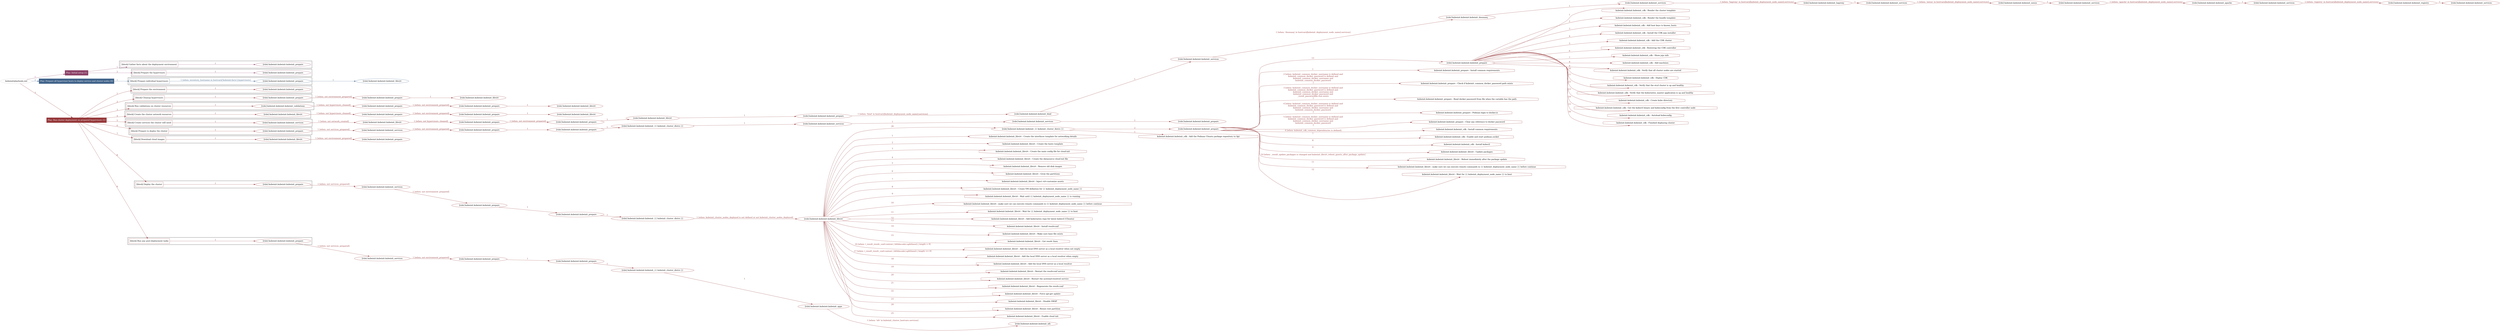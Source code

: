 digraph {
	graph [concentrate=true ordering=in rankdir=LR ratio=fill]
	edge [esep=5 sep=10]
	"kubeinit/playbook.yml" [id=root_node style=dotted]
	play_187796f2 [label="Play: Initial setup (1)" color="#8b4167" fontcolor="#ffffff" id=play_187796f2 shape=box style=filled tooltip=localhost]
	"kubeinit/playbook.yml" -> play_187796f2 [label="1 " color="#8b4167" fontcolor="#8b4167" id=edge_cd5e0fd0 labeltooltip="1 " tooltip="1 "]
	subgraph "kubeinit.kubeinit.kubeinit_prepare" {
		role_af62dbe0 [label="[role] kubeinit.kubeinit.kubeinit_prepare" color="#8b4167" id=role_af62dbe0 tooltip="kubeinit.kubeinit.kubeinit_prepare"]
	}
	subgraph "kubeinit.kubeinit.kubeinit_prepare" {
		role_d9a71881 [label="[role] kubeinit.kubeinit.kubeinit_prepare" color="#8b4167" id=role_d9a71881 tooltip="kubeinit.kubeinit.kubeinit_prepare"]
	}
	subgraph "Play: Initial setup (1)" {
		play_187796f2 -> block_f697d6fa [label=1 color="#8b4167" fontcolor="#8b4167" id=edge_e9595749 labeltooltip=1 tooltip=1]
		subgraph cluster_block_f697d6fa {
			block_f697d6fa [label="[block] Gather facts about the deployment environment" color="#8b4167" id=block_f697d6fa labeltooltip="Gather facts about the deployment environment" shape=box tooltip="Gather facts about the deployment environment"]
			block_f697d6fa -> role_af62dbe0 [label="1 " color="#8b4167" fontcolor="#8b4167" id=edge_370e762f labeltooltip="1 " tooltip="1 "]
		}
		play_187796f2 -> block_b515b893 [label=2 color="#8b4167" fontcolor="#8b4167" id=edge_6fa95a7b labeltooltip=2 tooltip=2]
		subgraph cluster_block_b515b893 {
			block_b515b893 [label="[block] Prepare the hypervisors" color="#8b4167" id=block_b515b893 labeltooltip="Prepare the hypervisors" shape=box tooltip="Prepare the hypervisors"]
			block_b515b893 -> role_d9a71881 [label="1 " color="#8b4167" fontcolor="#8b4167" id=edge_d4705e3c labeltooltip="1 " tooltip="1 "]
		}
	}
	play_d0d58101 [label="Play: Prepare all hypervisor hosts to deploy service and cluster nodes (0)" color="#41648b" fontcolor="#ffffff" id=play_d0d58101 shape=box style=filled tooltip="Play: Prepare all hypervisor hosts to deploy service and cluster nodes (0)"]
	"kubeinit/playbook.yml" -> play_d0d58101 [label="2 " color="#41648b" fontcolor="#41648b" id=edge_b6c65c9e labeltooltip="2 " tooltip="2 "]
	subgraph "kubeinit.kubeinit.kubeinit_libvirt" {
		role_1222de8a [label="[role] kubeinit.kubeinit.kubeinit_libvirt" color="#41648b" id=role_1222de8a tooltip="kubeinit.kubeinit.kubeinit_libvirt"]
	}
	subgraph "kubeinit.kubeinit.kubeinit_prepare" {
		role_30829c08 [label="[role] kubeinit.kubeinit.kubeinit_prepare" color="#41648b" id=role_30829c08 tooltip="kubeinit.kubeinit.kubeinit_prepare"]
		role_30829c08 -> role_1222de8a [label="1 " color="#41648b" fontcolor="#41648b" id=edge_9d97b8e3 labeltooltip="1 " tooltip="1 "]
	}
	subgraph "Play: Prepare all hypervisor hosts to deploy service and cluster nodes (0)" {
		play_d0d58101 -> block_11969119 [label=1 color="#41648b" fontcolor="#41648b" id=edge_d14f0fec labeltooltip=1 tooltip=1]
		subgraph cluster_block_11969119 {
			block_11969119 [label="[block] Prepare individual hypervisors" color="#41648b" id=block_11969119 labeltooltip="Prepare individual hypervisors" shape=box tooltip="Prepare individual hypervisors"]
			block_11969119 -> role_30829c08 [label="1 [when: inventory_hostname in hostvars['kubeinit-facts'].hypervisors]" color="#41648b" fontcolor="#41648b" id=edge_0b9b72af labeltooltip="1 [when: inventory_hostname in hostvars['kubeinit-facts'].hypervisors]" tooltip="1 [when: inventory_hostname in hostvars['kubeinit-facts'].hypervisors]"]
		}
	}
	play_3e343f30 [label="Play: Run cluster deployment on prepared hypervisors (1)" color="#953739" fontcolor="#ffffff" id=play_3e343f30 shape=box style=filled tooltip=localhost]
	"kubeinit/playbook.yml" -> play_3e343f30 [label="3 " color="#953739" fontcolor="#953739" id=edge_489bb929 labeltooltip="3 " tooltip="3 "]
	subgraph "kubeinit.kubeinit.kubeinit_prepare" {
		role_5fc07965 [label="[role] kubeinit.kubeinit.kubeinit_prepare" color="#953739" id=role_5fc07965 tooltip="kubeinit.kubeinit.kubeinit_prepare"]
	}
	subgraph "kubeinit.kubeinit.kubeinit_libvirt" {
		role_5ee3ef13 [label="[role] kubeinit.kubeinit.kubeinit_libvirt" color="#953739" id=role_5ee3ef13 tooltip="kubeinit.kubeinit.kubeinit_libvirt"]
	}
	subgraph "kubeinit.kubeinit.kubeinit_prepare" {
		role_76c5f6de [label="[role] kubeinit.kubeinit.kubeinit_prepare" color="#953739" id=role_76c5f6de tooltip="kubeinit.kubeinit.kubeinit_prepare"]
		role_76c5f6de -> role_5ee3ef13 [label="1 " color="#953739" fontcolor="#953739" id=edge_33a2671d labeltooltip="1 " tooltip="1 "]
	}
	subgraph "kubeinit.kubeinit.kubeinit_prepare" {
		role_6a8220ca [label="[role] kubeinit.kubeinit.kubeinit_prepare" color="#953739" id=role_6a8220ca tooltip="kubeinit.kubeinit.kubeinit_prepare"]
		role_6a8220ca -> role_76c5f6de [label="1 [when: not environment_prepared]" color="#953739" fontcolor="#953739" id=edge_9855b810 labeltooltip="1 [when: not environment_prepared]" tooltip="1 [when: not environment_prepared]"]
	}
	subgraph "kubeinit.kubeinit.kubeinit_libvirt" {
		role_59d11b42 [label="[role] kubeinit.kubeinit.kubeinit_libvirt" color="#953739" id=role_59d11b42 tooltip="kubeinit.kubeinit.kubeinit_libvirt"]
	}
	subgraph "kubeinit.kubeinit.kubeinit_prepare" {
		role_44ff7422 [label="[role] kubeinit.kubeinit.kubeinit_prepare" color="#953739" id=role_44ff7422 tooltip="kubeinit.kubeinit.kubeinit_prepare"]
		role_44ff7422 -> role_59d11b42 [label="1 " color="#953739" fontcolor="#953739" id=edge_bb9e64fd labeltooltip="1 " tooltip="1 "]
	}
	subgraph "kubeinit.kubeinit.kubeinit_prepare" {
		role_3360bc03 [label="[role] kubeinit.kubeinit.kubeinit_prepare" color="#953739" id=role_3360bc03 tooltip="kubeinit.kubeinit.kubeinit_prepare"]
		role_3360bc03 -> role_44ff7422 [label="1 [when: not environment_prepared]" color="#953739" fontcolor="#953739" id=edge_dd15f0d7 labeltooltip="1 [when: not environment_prepared]" tooltip="1 [when: not environment_prepared]"]
	}
	subgraph "kubeinit.kubeinit.kubeinit_validations" {
		role_c5e9354f [label="[role] kubeinit.kubeinit.kubeinit_validations" color="#953739" id=role_c5e9354f tooltip="kubeinit.kubeinit.kubeinit_validations"]
		role_c5e9354f -> role_3360bc03 [label="1 [when: not hypervisors_cleaned]" color="#953739" fontcolor="#953739" id=edge_e5cf106e labeltooltip="1 [when: not hypervisors_cleaned]" tooltip="1 [when: not hypervisors_cleaned]"]
	}
	subgraph "kubeinit.kubeinit.kubeinit_libvirt" {
		role_cbc9fe84 [label="[role] kubeinit.kubeinit.kubeinit_libvirt" color="#953739" id=role_cbc9fe84 tooltip="kubeinit.kubeinit.kubeinit_libvirt"]
	}
	subgraph "kubeinit.kubeinit.kubeinit_prepare" {
		role_88494bf4 [label="[role] kubeinit.kubeinit.kubeinit_prepare" color="#953739" id=role_88494bf4 tooltip="kubeinit.kubeinit.kubeinit_prepare"]
		role_88494bf4 -> role_cbc9fe84 [label="1 " color="#953739" fontcolor="#953739" id=edge_c0a35374 labeltooltip="1 " tooltip="1 "]
	}
	subgraph "kubeinit.kubeinit.kubeinit_prepare" {
		role_2cf7967f [label="[role] kubeinit.kubeinit.kubeinit_prepare" color="#953739" id=role_2cf7967f tooltip="kubeinit.kubeinit.kubeinit_prepare"]
		role_2cf7967f -> role_88494bf4 [label="1 [when: not environment_prepared]" color="#953739" fontcolor="#953739" id=edge_3deee3e5 labeltooltip="1 [when: not environment_prepared]" tooltip="1 [when: not environment_prepared]"]
	}
	subgraph "kubeinit.kubeinit.kubeinit_libvirt" {
		role_69e29f49 [label="[role] kubeinit.kubeinit.kubeinit_libvirt" color="#953739" id=role_69e29f49 tooltip="kubeinit.kubeinit.kubeinit_libvirt"]
		role_69e29f49 -> role_2cf7967f [label="1 [when: not hypervisors_cleaned]" color="#953739" fontcolor="#953739" id=edge_17b8a82b labeltooltip="1 [when: not hypervisors_cleaned]" tooltip="1 [when: not hypervisors_cleaned]"]
	}
	subgraph "kubeinit.kubeinit.kubeinit_services" {
		role_aefb88ba [label="[role] kubeinit.kubeinit.kubeinit_services" color="#953739" id=role_aefb88ba tooltip="kubeinit.kubeinit.kubeinit_services"]
	}
	subgraph "kubeinit.kubeinit.kubeinit_registry" {
		role_474fd74c [label="[role] kubeinit.kubeinit.kubeinit_registry" color="#953739" id=role_474fd74c tooltip="kubeinit.kubeinit.kubeinit_registry"]
		role_474fd74c -> role_aefb88ba [label="1 " color="#953739" fontcolor="#953739" id=edge_906a2252 labeltooltip="1 " tooltip="1 "]
	}
	subgraph "kubeinit.kubeinit.kubeinit_services" {
		role_f8ae6cc1 [label="[role] kubeinit.kubeinit.kubeinit_services" color="#953739" id=role_f8ae6cc1 tooltip="kubeinit.kubeinit.kubeinit_services"]
		role_f8ae6cc1 -> role_474fd74c [label="1 [when: 'registry' in hostvars[kubeinit_deployment_node_name].services]" color="#953739" fontcolor="#953739" id=edge_79fe9b76 labeltooltip="1 [when: 'registry' in hostvars[kubeinit_deployment_node_name].services]" tooltip="1 [when: 'registry' in hostvars[kubeinit_deployment_node_name].services]"]
	}
	subgraph "kubeinit.kubeinit.kubeinit_apache" {
		role_a25bde25 [label="[role] kubeinit.kubeinit.kubeinit_apache" color="#953739" id=role_a25bde25 tooltip="kubeinit.kubeinit.kubeinit_apache"]
		role_a25bde25 -> role_f8ae6cc1 [label="1 " color="#953739" fontcolor="#953739" id=edge_0ca39d24 labeltooltip="1 " tooltip="1 "]
	}
	subgraph "kubeinit.kubeinit.kubeinit_services" {
		role_e0a6fe46 [label="[role] kubeinit.kubeinit.kubeinit_services" color="#953739" id=role_e0a6fe46 tooltip="kubeinit.kubeinit.kubeinit_services"]
		role_e0a6fe46 -> role_a25bde25 [label="1 [when: 'apache' in hostvars[kubeinit_deployment_node_name].services]" color="#953739" fontcolor="#953739" id=edge_5e7c0ccb labeltooltip="1 [when: 'apache' in hostvars[kubeinit_deployment_node_name].services]" tooltip="1 [when: 'apache' in hostvars[kubeinit_deployment_node_name].services]"]
	}
	subgraph "kubeinit.kubeinit.kubeinit_nexus" {
		role_b56d96b4 [label="[role] kubeinit.kubeinit.kubeinit_nexus" color="#953739" id=role_b56d96b4 tooltip="kubeinit.kubeinit.kubeinit_nexus"]
		role_b56d96b4 -> role_e0a6fe46 [label="1 " color="#953739" fontcolor="#953739" id=edge_7583d1e8 labeltooltip="1 " tooltip="1 "]
	}
	subgraph "kubeinit.kubeinit.kubeinit_services" {
		role_fa9b4730 [label="[role] kubeinit.kubeinit.kubeinit_services" color="#953739" id=role_fa9b4730 tooltip="kubeinit.kubeinit.kubeinit_services"]
		role_fa9b4730 -> role_b56d96b4 [label="1 [when: 'nexus' in hostvars[kubeinit_deployment_node_name].services]" color="#953739" fontcolor="#953739" id=edge_60c9823e labeltooltip="1 [when: 'nexus' in hostvars[kubeinit_deployment_node_name].services]" tooltip="1 [when: 'nexus' in hostvars[kubeinit_deployment_node_name].services]"]
	}
	subgraph "kubeinit.kubeinit.kubeinit_haproxy" {
		role_74e30858 [label="[role] kubeinit.kubeinit.kubeinit_haproxy" color="#953739" id=role_74e30858 tooltip="kubeinit.kubeinit.kubeinit_haproxy"]
		role_74e30858 -> role_fa9b4730 [label="1 " color="#953739" fontcolor="#953739" id=edge_7b87bcfc labeltooltip="1 " tooltip="1 "]
	}
	subgraph "kubeinit.kubeinit.kubeinit_services" {
		role_25bb41f5 [label="[role] kubeinit.kubeinit.kubeinit_services" color="#953739" id=role_25bb41f5 tooltip="kubeinit.kubeinit.kubeinit_services"]
		role_25bb41f5 -> role_74e30858 [label="1 [when: 'haproxy' in hostvars[kubeinit_deployment_node_name].services]" color="#953739" fontcolor="#953739" id=edge_3d31c11d labeltooltip="1 [when: 'haproxy' in hostvars[kubeinit_deployment_node_name].services]" tooltip="1 [when: 'haproxy' in hostvars[kubeinit_deployment_node_name].services]"]
	}
	subgraph "kubeinit.kubeinit.kubeinit_dnsmasq" {
		role_4b6bcb8f [label="[role] kubeinit.kubeinit.kubeinit_dnsmasq" color="#953739" id=role_4b6bcb8f tooltip="kubeinit.kubeinit.kubeinit_dnsmasq"]
		role_4b6bcb8f -> role_25bb41f5 [label="1 " color="#953739" fontcolor="#953739" id=edge_bb8695af labeltooltip="1 " tooltip="1 "]
	}
	subgraph "kubeinit.kubeinit.kubeinit_services" {
		role_77b9f4c3 [label="[role] kubeinit.kubeinit.kubeinit_services" color="#953739" id=role_77b9f4c3 tooltip="kubeinit.kubeinit.kubeinit_services"]
		role_77b9f4c3 -> role_4b6bcb8f [label="1 [when: 'dnsmasq' in hostvars[kubeinit_deployment_node_name].services]" color="#953739" fontcolor="#953739" id=edge_e04868fa labeltooltip="1 [when: 'dnsmasq' in hostvars[kubeinit_deployment_node_name].services]" tooltip="1 [when: 'dnsmasq' in hostvars[kubeinit_deployment_node_name].services]"]
	}
	subgraph "kubeinit.kubeinit.kubeinit_bind" {
		role_25d8e320 [label="[role] kubeinit.kubeinit.kubeinit_bind" color="#953739" id=role_25d8e320 tooltip="kubeinit.kubeinit.kubeinit_bind"]
		role_25d8e320 -> role_77b9f4c3 [label="1 " color="#953739" fontcolor="#953739" id=edge_c19ecb0d labeltooltip="1 " tooltip="1 "]
	}
	subgraph "kubeinit.kubeinit.kubeinit_prepare" {
		role_ec5bb859 [label="[role] kubeinit.kubeinit.kubeinit_prepare" color="#953739" id=role_ec5bb859 tooltip="kubeinit.kubeinit.kubeinit_prepare"]
		role_ec5bb859 -> role_25d8e320 [label="1 [when: 'bind' in hostvars[kubeinit_deployment_node_name].services]" color="#953739" fontcolor="#953739" id=edge_902be289 labeltooltip="1 [when: 'bind' in hostvars[kubeinit_deployment_node_name].services]" tooltip="1 [when: 'bind' in hostvars[kubeinit_deployment_node_name].services]"]
	}
	subgraph "kubeinit.kubeinit.kubeinit_libvirt" {
		role_d21896ce [label="[role] kubeinit.kubeinit.kubeinit_libvirt" color="#953739" id=role_d21896ce tooltip="kubeinit.kubeinit.kubeinit_libvirt"]
		role_d21896ce -> role_ec5bb859 [label="1 " color="#953739" fontcolor="#953739" id=edge_d99d723f labeltooltip="1 " tooltip="1 "]
	}
	subgraph "kubeinit.kubeinit.kubeinit_prepare" {
		role_db19bbaf [label="[role] kubeinit.kubeinit.kubeinit_prepare" color="#953739" id=role_db19bbaf tooltip="kubeinit.kubeinit.kubeinit_prepare"]
		role_db19bbaf -> role_d21896ce [label="1 " color="#953739" fontcolor="#953739" id=edge_92247d5f labeltooltip="1 " tooltip="1 "]
	}
	subgraph "kubeinit.kubeinit.kubeinit_prepare" {
		role_7b144d87 [label="[role] kubeinit.kubeinit.kubeinit_prepare" color="#953739" id=role_7b144d87 tooltip="kubeinit.kubeinit.kubeinit_prepare"]
		role_7b144d87 -> role_db19bbaf [label="1 [when: not environment_prepared]" color="#953739" fontcolor="#953739" id=edge_86f3c019 labeltooltip="1 [when: not environment_prepared]" tooltip="1 [when: not environment_prepared]"]
	}
	subgraph "kubeinit.kubeinit.kubeinit_libvirt" {
		role_ead6b424 [label="[role] kubeinit.kubeinit.kubeinit_libvirt" color="#953739" id=role_ead6b424 tooltip="kubeinit.kubeinit.kubeinit_libvirt"]
		role_ead6b424 -> role_7b144d87 [label="1 [when: not hypervisors_cleaned]" color="#953739" fontcolor="#953739" id=edge_4b9ffaad labeltooltip="1 [when: not hypervisors_cleaned]" tooltip="1 [when: not hypervisors_cleaned]"]
	}
	subgraph "kubeinit.kubeinit.kubeinit_services" {
		role_53bb8aa4 [label="[role] kubeinit.kubeinit.kubeinit_services" color="#953739" id=role_53bb8aa4 tooltip="kubeinit.kubeinit.kubeinit_services"]
		role_53bb8aa4 -> role_ead6b424 [label="1 [when: not network_created]" color="#953739" fontcolor="#953739" id=edge_03f31dce labeltooltip="1 [when: not network_created]" tooltip="1 [when: not network_created]"]
	}
	subgraph "kubeinit.kubeinit.kubeinit_prepare" {
		role_b9b3a679 [label="[role] kubeinit.kubeinit.kubeinit_prepare" color="#953739" id=role_b9b3a679 tooltip="kubeinit.kubeinit.kubeinit_prepare"]
	}
	subgraph "kubeinit.kubeinit.kubeinit_services" {
		role_c1fa65ea [label="[role] kubeinit.kubeinit.kubeinit_services" color="#953739" id=role_c1fa65ea tooltip="kubeinit.kubeinit.kubeinit_services"]
		role_c1fa65ea -> role_b9b3a679 [label="1 " color="#953739" fontcolor="#953739" id=edge_0977500d labeltooltip="1 " tooltip="1 "]
	}
	subgraph "kubeinit.kubeinit.kubeinit_services" {
		role_0a693495 [label="[role] kubeinit.kubeinit.kubeinit_services" color="#953739" id=role_0a693495 tooltip="kubeinit.kubeinit.kubeinit_services"]
		role_0a693495 -> role_c1fa65ea [label="1 " color="#953739" fontcolor="#953739" id=edge_b19c2548 labeltooltip="1 " tooltip="1 "]
	}
	subgraph "kubeinit.kubeinit.kubeinit_{{ kubeinit_cluster_distro }}" {
		role_4baeae34 [label="[role] kubeinit.kubeinit.kubeinit_{{ kubeinit_cluster_distro }}" color="#953739" id=role_4baeae34 tooltip="kubeinit.kubeinit.kubeinit_{{ kubeinit_cluster_distro }}"]
		role_4baeae34 -> role_0a693495 [label="1 " color="#953739" fontcolor="#953739" id=edge_ea66ea1a labeltooltip="1 " tooltip="1 "]
	}
	subgraph "kubeinit.kubeinit.kubeinit_prepare" {
		role_a60f20c9 [label="[role] kubeinit.kubeinit.kubeinit_prepare" color="#953739" id=role_a60f20c9 tooltip="kubeinit.kubeinit.kubeinit_prepare"]
		role_a60f20c9 -> role_4baeae34 [label="1 " color="#953739" fontcolor="#953739" id=edge_1fb9c912 labeltooltip="1 " tooltip="1 "]
	}
	subgraph "kubeinit.kubeinit.kubeinit_prepare" {
		role_c90653e4 [label="[role] kubeinit.kubeinit.kubeinit_prepare" color="#953739" id=role_c90653e4 tooltip="kubeinit.kubeinit.kubeinit_prepare"]
		role_c90653e4 -> role_a60f20c9 [label="1 " color="#953739" fontcolor="#953739" id=edge_5a6a4631 labeltooltip="1 " tooltip="1 "]
	}
	subgraph "kubeinit.kubeinit.kubeinit_services" {
		role_e28b03d2 [label="[role] kubeinit.kubeinit.kubeinit_services" color="#953739" id=role_e28b03d2 tooltip="kubeinit.kubeinit.kubeinit_services"]
		role_e28b03d2 -> role_c90653e4 [label="1 [when: not environment_prepared]" color="#953739" fontcolor="#953739" id=edge_cbb2ec1f labeltooltip="1 [when: not environment_prepared]" tooltip="1 [when: not environment_prepared]"]
	}
	subgraph "kubeinit.kubeinit.kubeinit_prepare" {
		role_7020c9d6 [label="[role] kubeinit.kubeinit.kubeinit_prepare" color="#953739" id=role_7020c9d6 tooltip="kubeinit.kubeinit.kubeinit_prepare"]
		role_7020c9d6 -> role_e28b03d2 [label="1 [when: not services_prepared]" color="#953739" fontcolor="#953739" id=edge_17789d87 labeltooltip="1 [when: not services_prepared]" tooltip="1 [when: not services_prepared]"]
	}
	subgraph "kubeinit.kubeinit.kubeinit_prepare" {
		role_a4a42c99 [label="[role] kubeinit.kubeinit.kubeinit_prepare" color="#953739" id=role_a4a42c99 tooltip="kubeinit.kubeinit.kubeinit_prepare"]
	}
	subgraph "kubeinit.kubeinit.kubeinit_libvirt" {
		role_3b7f362f [label="[role] kubeinit.kubeinit.kubeinit_libvirt" color="#953739" id=role_3b7f362f tooltip="kubeinit.kubeinit.kubeinit_libvirt"]
		role_3b7f362f -> role_a4a42c99 [label="1 [when: not environment_prepared]" color="#953739" fontcolor="#953739" id=edge_b6df541c labeltooltip="1 [when: not environment_prepared]" tooltip="1 [when: not environment_prepared]"]
	}
	subgraph "kubeinit.kubeinit.kubeinit_prepare" {
		role_3e657c9b [label="[role] kubeinit.kubeinit.kubeinit_prepare" color="#953739" id=role_3e657c9b tooltip="kubeinit.kubeinit.kubeinit_prepare"]
		task_aaf6b15e [label="kubeinit.kubeinit.kubeinit_cdk : Render the cluster template" color="#953739" id=task_aaf6b15e shape=octagon tooltip="kubeinit.kubeinit.kubeinit_cdk : Render the cluster template"]
		role_3e657c9b -> task_aaf6b15e [label="1 " color="#953739" fontcolor="#953739" id=edge_0978c777 labeltooltip="1 " tooltip="1 "]
		task_7b0be2ab [label="kubeinit.kubeinit.kubeinit_cdk : Render the bundle template" color="#953739" id=task_7b0be2ab shape=octagon tooltip="kubeinit.kubeinit.kubeinit_cdk : Render the bundle template"]
		role_3e657c9b -> task_7b0be2ab [label="2 " color="#953739" fontcolor="#953739" id=edge_e409a342 labeltooltip="2 " tooltip="2 "]
		task_cfa69609 [label="kubeinit.kubeinit.kubeinit_cdk : Add host keys to known_hosts" color="#953739" id=task_cfa69609 shape=octagon tooltip="kubeinit.kubeinit.kubeinit_cdk : Add host keys to known_hosts"]
		role_3e657c9b -> task_cfa69609 [label="3 " color="#953739" fontcolor="#953739" id=edge_4ee81750 labeltooltip="3 " tooltip="3 "]
		task_b8c7e3d4 [label="kubeinit.kubeinit.kubeinit_cdk : Install the CDK juju installer" color="#953739" id=task_b8c7e3d4 shape=octagon tooltip="kubeinit.kubeinit.kubeinit_cdk : Install the CDK juju installer"]
		role_3e657c9b -> task_b8c7e3d4 [label="4 " color="#953739" fontcolor="#953739" id=edge_ff3004f7 labeltooltip="4 " tooltip="4 "]
		task_2e74439d [label="kubeinit.kubeinit.kubeinit_cdk : Add the CDK cluster" color="#953739" id=task_2e74439d shape=octagon tooltip="kubeinit.kubeinit.kubeinit_cdk : Add the CDK cluster"]
		role_3e657c9b -> task_2e74439d [label="5 " color="#953739" fontcolor="#953739" id=edge_aa36d475 labeltooltip="5 " tooltip="5 "]
		task_e7cd60ca [label="kubeinit.kubeinit.kubeinit_cdk : Bootstrap the CDK controller" color="#953739" id=task_e7cd60ca shape=octagon tooltip="kubeinit.kubeinit.kubeinit_cdk : Bootstrap the CDK controller"]
		role_3e657c9b -> task_e7cd60ca [label="6 " color="#953739" fontcolor="#953739" id=edge_43d49832 labeltooltip="6 " tooltip="6 "]
		task_fa13b9ae [label="kubeinit.kubeinit.kubeinit_cdk : Show juju info" color="#953739" id=task_fa13b9ae shape=octagon tooltip="kubeinit.kubeinit.kubeinit_cdk : Show juju info"]
		role_3e657c9b -> task_fa13b9ae [label="7 " color="#953739" fontcolor="#953739" id=edge_bb0efa79 labeltooltip="7 " tooltip="7 "]
		task_8861fec8 [label="kubeinit.kubeinit.kubeinit_cdk : Add machines" color="#953739" id=task_8861fec8 shape=octagon tooltip="kubeinit.kubeinit.kubeinit_cdk : Add machines"]
		role_3e657c9b -> task_8861fec8 [label="8 " color="#953739" fontcolor="#953739" id=edge_04bd656d labeltooltip="8 " tooltip="8 "]
		task_16adccf6 [label="kubeinit.kubeinit.kubeinit_cdk : Verify that all cluster nodes are started" color="#953739" id=task_16adccf6 shape=octagon tooltip="kubeinit.kubeinit.kubeinit_cdk : Verify that all cluster nodes are started"]
		role_3e657c9b -> task_16adccf6 [label="9 " color="#953739" fontcolor="#953739" id=edge_c5baac18 labeltooltip="9 " tooltip="9 "]
		task_75a88598 [label="kubeinit.kubeinit.kubeinit_cdk : Deploy CDK" color="#953739" id=task_75a88598 shape=octagon tooltip="kubeinit.kubeinit.kubeinit_cdk : Deploy CDK"]
		role_3e657c9b -> task_75a88598 [label="10 " color="#953739" fontcolor="#953739" id=edge_16c88ab9 labeltooltip="10 " tooltip="10 "]
		task_d1d69576 [label="kubeinit.kubeinit.kubeinit_cdk : Verify that the etcd cluster is up and healthy" color="#953739" id=task_d1d69576 shape=octagon tooltip="kubeinit.kubeinit.kubeinit_cdk : Verify that the etcd cluster is up and healthy"]
		role_3e657c9b -> task_d1d69576 [label="11 " color="#953739" fontcolor="#953739" id=edge_20840e7d labeltooltip="11 " tooltip="11 "]
		task_fbea1af6 [label="kubeinit.kubeinit.kubeinit_cdk : Verify that the kubernetes_master application is up and healthy" color="#953739" id=task_fbea1af6 shape=octagon tooltip="kubeinit.kubeinit.kubeinit_cdk : Verify that the kubernetes_master application is up and healthy"]
		role_3e657c9b -> task_fbea1af6 [label="12 " color="#953739" fontcolor="#953739" id=edge_3ef88558 labeltooltip="12 " tooltip="12 "]
		task_05f16d57 [label="kubeinit.kubeinit.kubeinit_cdk : Create kube directory" color="#953739" id=task_05f16d57 shape=octagon tooltip="kubeinit.kubeinit.kubeinit_cdk : Create kube directory"]
		role_3e657c9b -> task_05f16d57 [label="13 " color="#953739" fontcolor="#953739" id=edge_8d60059a labeltooltip="13 " tooltip="13 "]
		task_2b081d40 [label="kubeinit.kubeinit.kubeinit_cdk : Get the kubectl binary and kubeconfig from the first controller node" color="#953739" id=task_2b081d40 shape=octagon tooltip="kubeinit.kubeinit.kubeinit_cdk : Get the kubectl binary and kubeconfig from the first controller node"]
		role_3e657c9b -> task_2b081d40 [label="14 " color="#953739" fontcolor="#953739" id=edge_f4d489ee labeltooltip="14 " tooltip="14 "]
		task_ef0289fc [label="kubeinit.kubeinit.kubeinit_cdk : Autoload kubeconfig" color="#953739" id=task_ef0289fc shape=octagon tooltip="kubeinit.kubeinit.kubeinit_cdk : Autoload kubeconfig"]
		role_3e657c9b -> task_ef0289fc [label="15 " color="#953739" fontcolor="#953739" id=edge_493dfc7c labeltooltip="15 " tooltip="15 "]
		task_d6399539 [label="kubeinit.kubeinit.kubeinit_cdk : Finished deploying cluster" color="#953739" id=task_d6399539 shape=octagon tooltip="kubeinit.kubeinit.kubeinit_cdk : Finished deploying cluster"]
		role_3e657c9b -> task_d6399539 [label="16 " color="#953739" fontcolor="#953739" id=edge_49c1e59c labeltooltip="16 " tooltip="16 "]
	}
	subgraph "kubeinit.kubeinit.kubeinit_prepare" {
		role_c9ef97a1 [label="[role] kubeinit.kubeinit.kubeinit_prepare" color="#953739" id=role_c9ef97a1 tooltip="kubeinit.kubeinit.kubeinit_prepare"]
		task_0d50843d [label="kubeinit.kubeinit.kubeinit_prepare : Install common requirements" color="#953739" id=task_0d50843d shape=octagon tooltip="kubeinit.kubeinit.kubeinit_prepare : Install common requirements"]
		role_c9ef97a1 -> task_0d50843d [label="1 " color="#953739" fontcolor="#953739" id=edge_52db15be labeltooltip="1 " tooltip="1 "]
		task_53a393fd [label="kubeinit.kubeinit.kubeinit_prepare : Check if kubeinit_common_docker_password path exists" color="#953739" id=task_53a393fd shape=octagon tooltip="kubeinit.kubeinit.kubeinit_prepare : Check if kubeinit_common_docker_password path exists"]
		role_c9ef97a1 -> task_53a393fd [label="2 [when: kubeinit_common_docker_username is defined and
kubeinit_common_docker_password is defined and
kubeinit_common_docker_username and
kubeinit_common_docker_password
]" color="#953739" fontcolor="#953739" id=edge_9e660b6f labeltooltip="2 [when: kubeinit_common_docker_username is defined and
kubeinit_common_docker_password is defined and
kubeinit_common_docker_username and
kubeinit_common_docker_password
]" tooltip="2 [when: kubeinit_common_docker_username is defined and
kubeinit_common_docker_password is defined and
kubeinit_common_docker_username and
kubeinit_common_docker_password
]"]
		task_9d6dfc89 [label="kubeinit.kubeinit.kubeinit_prepare : Read docker password from file when the variable has the path" color="#953739" id=task_9d6dfc89 shape=octagon tooltip="kubeinit.kubeinit.kubeinit_prepare : Read docker password from file when the variable has the path"]
		role_c9ef97a1 -> task_9d6dfc89 [label="3 [when: kubeinit_common_docker_username is defined and
kubeinit_common_docker_password is defined and
kubeinit_common_docker_username and
kubeinit_common_docker_password and
_result_passwordfile.stat.exists
]" color="#953739" fontcolor="#953739" id=edge_e1f3c846 labeltooltip="3 [when: kubeinit_common_docker_username is defined and
kubeinit_common_docker_password is defined and
kubeinit_common_docker_username and
kubeinit_common_docker_password and
_result_passwordfile.stat.exists
]" tooltip="3 [when: kubeinit_common_docker_username is defined and
kubeinit_common_docker_password is defined and
kubeinit_common_docker_username and
kubeinit_common_docker_password and
_result_passwordfile.stat.exists
]"]
		task_87e45359 [label="kubeinit.kubeinit.kubeinit_prepare : Podman login to docker.io" color="#953739" id=task_87e45359 shape=octagon tooltip="kubeinit.kubeinit.kubeinit_prepare : Podman login to docker.io"]
		role_c9ef97a1 -> task_87e45359 [label="4 [when: kubeinit_common_docker_username is defined and
kubeinit_common_docker_password is defined and
kubeinit_common_docker_username and
kubeinit_common_docker_password
]" color="#953739" fontcolor="#953739" id=edge_119d798b labeltooltip="4 [when: kubeinit_common_docker_username is defined and
kubeinit_common_docker_password is defined and
kubeinit_common_docker_username and
kubeinit_common_docker_password
]" tooltip="4 [when: kubeinit_common_docker_username is defined and
kubeinit_common_docker_password is defined and
kubeinit_common_docker_username and
kubeinit_common_docker_password
]"]
		task_0222774d [label="kubeinit.kubeinit.kubeinit_prepare : Clear any reference to docker password" color="#953739" id=task_0222774d shape=octagon tooltip="kubeinit.kubeinit.kubeinit_prepare : Clear any reference to docker password"]
		role_c9ef97a1 -> task_0222774d [label="5 [when: kubeinit_common_docker_username is defined and
kubeinit_common_docker_password is defined and
kubeinit_common_docker_username and
kubeinit_common_docker_password
]" color="#953739" fontcolor="#953739" id=edge_50c4377e labeltooltip="5 [when: kubeinit_common_docker_username is defined and
kubeinit_common_docker_password is defined and
kubeinit_common_docker_username and
kubeinit_common_docker_password
]" tooltip="5 [when: kubeinit_common_docker_username is defined and
kubeinit_common_docker_password is defined and
kubeinit_common_docker_username and
kubeinit_common_docker_password
]"]
		task_772003d9 [label="kubeinit.kubeinit.kubeinit_cdk : Install common requirements" color="#953739" id=task_772003d9 shape=octagon tooltip="kubeinit.kubeinit.kubeinit_cdk : Install common requirements"]
		role_c9ef97a1 -> task_772003d9 [label="6 [when: kubeinit_cdk_common_dependencies is defined]" color="#953739" fontcolor="#953739" id=edge_a60c236b labeltooltip="6 [when: kubeinit_cdk_common_dependencies is defined]" tooltip="6 [when: kubeinit_cdk_common_dependencies is defined]"]
		task_5925735b [label="kubeinit.kubeinit.kubeinit_cdk : Enable and start podman.socket" color="#953739" id=task_5925735b shape=octagon tooltip="kubeinit.kubeinit.kubeinit_cdk : Enable and start podman.socket"]
		role_c9ef97a1 -> task_5925735b [label="7 " color="#953739" fontcolor="#953739" id=edge_af40c68f labeltooltip="7 " tooltip="7 "]
		task_00887291 [label="kubeinit.kubeinit.kubeinit_cdk : Install kubectl" color="#953739" id=task_00887291 shape=octagon tooltip="kubeinit.kubeinit.kubeinit_cdk : Install kubectl"]
		role_c9ef97a1 -> task_00887291 [label="8 " color="#953739" fontcolor="#953739" id=edge_a19586d1 labeltooltip="8 " tooltip="8 "]
		task_8e08c15a [label="kubeinit.kubeinit.kubeinit_libvirt : Update packages" color="#953739" id=task_8e08c15a shape=octagon tooltip="kubeinit.kubeinit.kubeinit_libvirt : Update packages"]
		role_c9ef97a1 -> task_8e08c15a [label="9 " color="#953739" fontcolor="#953739" id=edge_6f97506c labeltooltip="9 " tooltip="9 "]
		task_d0fb66b2 [label="kubeinit.kubeinit.kubeinit_libvirt : Reboot immediately after the package update" color="#953739" id=task_d0fb66b2 shape=octagon tooltip="kubeinit.kubeinit.kubeinit_libvirt : Reboot immediately after the package update"]
		role_c9ef97a1 -> task_d0fb66b2 [label="10 [when: _result_update_packages is changed and kubeinit_libvirt_reboot_guests_after_package_update]" color="#953739" fontcolor="#953739" id=edge_47832e10 labeltooltip="10 [when: _result_update_packages is changed and kubeinit_libvirt_reboot_guests_after_package_update]" tooltip="10 [when: _result_update_packages is changed and kubeinit_libvirt_reboot_guests_after_package_update]"]
		task_c9925380 [label="kubeinit.kubeinit.kubeinit_libvirt : make sure we can execute remote commands in {{ kubeinit_deployment_node_name }} before continue" color="#953739" id=task_c9925380 shape=octagon tooltip="kubeinit.kubeinit.kubeinit_libvirt : make sure we can execute remote commands in {{ kubeinit_deployment_node_name }} before continue"]
		role_c9ef97a1 -> task_c9925380 [label="11 " color="#953739" fontcolor="#953739" id=edge_8dbd16d4 labeltooltip="11 " tooltip="11 "]
		task_e9a0d79c [label="kubeinit.kubeinit.kubeinit_libvirt : Wait for {{ kubeinit_deployment_node_name }} to boot" color="#953739" id=task_e9a0d79c shape=octagon tooltip="kubeinit.kubeinit.kubeinit_libvirt : Wait for {{ kubeinit_deployment_node_name }} to boot"]
		role_c9ef97a1 -> task_e9a0d79c [label="12 " color="#953739" fontcolor="#953739" id=edge_e97e3b4f labeltooltip="12 " tooltip="12 "]
		role_c9ef97a1 -> role_3e657c9b [label="13 " color="#953739" fontcolor="#953739" id=edge_f9d2bba7 labeltooltip="13 " tooltip="13 "]
	}
	subgraph "kubeinit.kubeinit.kubeinit_{{ kubeinit_cluster_distro }}" {
		role_652c42a7 [label="[role] kubeinit.kubeinit.kubeinit_{{ kubeinit_cluster_distro }}" color="#953739" id=role_652c42a7 tooltip="kubeinit.kubeinit.kubeinit_{{ kubeinit_cluster_distro }}"]
		task_814eeb70 [label="kubeinit.kubeinit.kubeinit_cdk : Add the Podman Ubuntu package repository to Apt" color="#953739" id=task_814eeb70 shape=octagon tooltip="kubeinit.kubeinit.kubeinit_cdk : Add the Podman Ubuntu package repository to Apt"]
		role_652c42a7 -> task_814eeb70 [label="1 " color="#953739" fontcolor="#953739" id=edge_a0509626 labeltooltip="1 " tooltip="1 "]
		role_652c42a7 -> role_c9ef97a1 [label="2 " color="#953739" fontcolor="#953739" id=edge_a0c93288 labeltooltip="2 " tooltip="2 "]
	}
	subgraph "kubeinit.kubeinit.kubeinit_libvirt" {
		role_8503d0b0 [label="[role] kubeinit.kubeinit.kubeinit_libvirt" color="#953739" id=role_8503d0b0 tooltip="kubeinit.kubeinit.kubeinit_libvirt"]
		task_82115ffc [label="kubeinit.kubeinit.kubeinit_libvirt : Create the interfaces template for networking details" color="#953739" id=task_82115ffc shape=octagon tooltip="kubeinit.kubeinit.kubeinit_libvirt : Create the interfaces template for networking details"]
		role_8503d0b0 -> task_82115ffc [label="1 " color="#953739" fontcolor="#953739" id=edge_7647bd85 labeltooltip="1 " tooltip="1 "]
		task_e4ea0a05 [label="kubeinit.kubeinit.kubeinit_libvirt : Create the hosts template" color="#953739" id=task_e4ea0a05 shape=octagon tooltip="kubeinit.kubeinit.kubeinit_libvirt : Create the hosts template"]
		role_8503d0b0 -> task_e4ea0a05 [label="2 " color="#953739" fontcolor="#953739" id=edge_ab27e0b4 labeltooltip="2 " tooltip="2 "]
		task_006ddc13 [label="kubeinit.kubeinit.kubeinit_libvirt : Create the main config file for cloud-init" color="#953739" id=task_006ddc13 shape=octagon tooltip="kubeinit.kubeinit.kubeinit_libvirt : Create the main config file for cloud-init"]
		role_8503d0b0 -> task_006ddc13 [label="3 " color="#953739" fontcolor="#953739" id=edge_0eff941f labeltooltip="3 " tooltip="3 "]
		task_453c79fc [label="kubeinit.kubeinit.kubeinit_libvirt : Create the datasource cloud-init file" color="#953739" id=task_453c79fc shape=octagon tooltip="kubeinit.kubeinit.kubeinit_libvirt : Create the datasource cloud-init file"]
		role_8503d0b0 -> task_453c79fc [label="4 " color="#953739" fontcolor="#953739" id=edge_bd1e5e45 labeltooltip="4 " tooltip="4 "]
		task_2d39c2d5 [label="kubeinit.kubeinit.kubeinit_libvirt : Remove old disk images" color="#953739" id=task_2d39c2d5 shape=octagon tooltip="kubeinit.kubeinit.kubeinit_libvirt : Remove old disk images"]
		role_8503d0b0 -> task_2d39c2d5 [label="5 " color="#953739" fontcolor="#953739" id=edge_85df1787 labeltooltip="5 " tooltip="5 "]
		task_ccc9c70a [label="kubeinit.kubeinit.kubeinit_libvirt : Grow the partitions" color="#953739" id=task_ccc9c70a shape=octagon tooltip="kubeinit.kubeinit.kubeinit_libvirt : Grow the partitions"]
		role_8503d0b0 -> task_ccc9c70a [label="6 " color="#953739" fontcolor="#953739" id=edge_ce2befa6 labeltooltip="6 " tooltip="6 "]
		task_4debf8fa [label="kubeinit.kubeinit.kubeinit_libvirt : Inject virt-customize assets" color="#953739" id=task_4debf8fa shape=octagon tooltip="kubeinit.kubeinit.kubeinit_libvirt : Inject virt-customize assets"]
		role_8503d0b0 -> task_4debf8fa [label="7 " color="#953739" fontcolor="#953739" id=edge_652f7f18 labeltooltip="7 " tooltip="7 "]
		task_737f256a [label="kubeinit.kubeinit.kubeinit_libvirt : Create VM definition for {{ kubeinit_deployment_node_name }}" color="#953739" id=task_737f256a shape=octagon tooltip="kubeinit.kubeinit.kubeinit_libvirt : Create VM definition for {{ kubeinit_deployment_node_name }}"]
		role_8503d0b0 -> task_737f256a [label="8 " color="#953739" fontcolor="#953739" id=edge_95a71afd labeltooltip="8 " tooltip="8 "]
		task_ab0acdfe [label="kubeinit.kubeinit.kubeinit_libvirt : Wait until {{ kubeinit_deployment_node_name }} is running" color="#953739" id=task_ab0acdfe shape=octagon tooltip="kubeinit.kubeinit.kubeinit_libvirt : Wait until {{ kubeinit_deployment_node_name }} is running"]
		role_8503d0b0 -> task_ab0acdfe [label="9 " color="#953739" fontcolor="#953739" id=edge_eb1919c6 labeltooltip="9 " tooltip="9 "]
		task_9979c0d2 [label="kubeinit.kubeinit.kubeinit_libvirt : make sure we can execute remote commands in {{ kubeinit_deployment_node_name }} before continue" color="#953739" id=task_9979c0d2 shape=octagon tooltip="kubeinit.kubeinit.kubeinit_libvirt : make sure we can execute remote commands in {{ kubeinit_deployment_node_name }} before continue"]
		role_8503d0b0 -> task_9979c0d2 [label="10 " color="#953739" fontcolor="#953739" id=edge_10d500d5 labeltooltip="10 " tooltip="10 "]
		task_2f2e8ad2 [label="kubeinit.kubeinit.kubeinit_libvirt : Wait for {{ kubeinit_deployment_node_name }} to boot" color="#953739" id=task_2f2e8ad2 shape=octagon tooltip="kubeinit.kubeinit.kubeinit_libvirt : Wait for {{ kubeinit_deployment_node_name }} to boot"]
		role_8503d0b0 -> task_2f2e8ad2 [label="11 " color="#953739" fontcolor="#953739" id=edge_6bf8d9e8 labeltooltip="11 " tooltip="11 "]
		task_0d9debee [label="kubeinit.kubeinit.kubeinit_libvirt : Add kubernetes repo for latest kubectl (Ubuntu)" color="#953739" id=task_0d9debee shape=octagon tooltip="kubeinit.kubeinit.kubeinit_libvirt : Add kubernetes repo for latest kubectl (Ubuntu)"]
		role_8503d0b0 -> task_0d9debee [label="12 " color="#953739" fontcolor="#953739" id=edge_d9599d48 labeltooltip="12 " tooltip="12 "]
		task_9f1688ea [label="kubeinit.kubeinit.kubeinit_libvirt : Install resolvconf" color="#953739" id=task_9f1688ea shape=octagon tooltip="kubeinit.kubeinit.kubeinit_libvirt : Install resolvconf"]
		role_8503d0b0 -> task_9f1688ea [label="13 " color="#953739" fontcolor="#953739" id=edge_7c4dcdcb labeltooltip="13 " tooltip="13 "]
		task_2cea6c67 [label="kubeinit.kubeinit.kubeinit_libvirt : Make sure base file exists" color="#953739" id=task_2cea6c67 shape=octagon tooltip="kubeinit.kubeinit.kubeinit_libvirt : Make sure base file exists"]
		role_8503d0b0 -> task_2cea6c67 [label="14 " color="#953739" fontcolor="#953739" id=edge_9ffb6ec6 labeltooltip="14 " tooltip="14 "]
		task_0973909b [label="kubeinit.kubeinit.kubeinit_libvirt : Get resolv lines" color="#953739" id=task_0973909b shape=octagon tooltip="kubeinit.kubeinit.kubeinit_libvirt : Get resolv lines"]
		role_8503d0b0 -> task_0973909b [label="15 " color="#953739" fontcolor="#953739" id=edge_75dc09a5 labeltooltip="15 " tooltip="15 "]
		task_0ec88ed1 [label="kubeinit.kubeinit.kubeinit_libvirt : Add the local DNS server as a local resolver when not empty" color="#953739" id=task_0ec88ed1 shape=octagon tooltip="kubeinit.kubeinit.kubeinit_libvirt : Add the local DNS server as a local resolver when not empty"]
		role_8503d0b0 -> task_0ec88ed1 [label="16 [when: (_result_resolv_conf.content | b64decode).splitlines() | length > 0]" color="#953739" fontcolor="#953739" id=edge_a39c6e68 labeltooltip="16 [when: (_result_resolv_conf.content | b64decode).splitlines() | length > 0]" tooltip="16 [when: (_result_resolv_conf.content | b64decode).splitlines() | length > 0]"]
		task_10a8cd66 [label="kubeinit.kubeinit.kubeinit_libvirt : Add the local DNS server as a local resolver when empty" color="#953739" id=task_10a8cd66 shape=octagon tooltip="kubeinit.kubeinit.kubeinit_libvirt : Add the local DNS server as a local resolver when empty"]
		role_8503d0b0 -> task_10a8cd66 [label="17 [when: (_result_resolv_conf.content | b64decode).splitlines() | length == 0]" color="#953739" fontcolor="#953739" id=edge_1e21065a labeltooltip="17 [when: (_result_resolv_conf.content | b64decode).splitlines() | length == 0]" tooltip="17 [when: (_result_resolv_conf.content | b64decode).splitlines() | length == 0]"]
		task_c6763b28 [label="kubeinit.kubeinit.kubeinit_libvirt : Add the local DNS server as a local resolver" color="#953739" id=task_c6763b28 shape=octagon tooltip="kubeinit.kubeinit.kubeinit_libvirt : Add the local DNS server as a local resolver"]
		role_8503d0b0 -> task_c6763b28 [label="18 " color="#953739" fontcolor="#953739" id=edge_529683d5 labeltooltip="18 " tooltip="18 "]
		task_015c6bfa [label="kubeinit.kubeinit.kubeinit_libvirt : Restart the resolvconf service" color="#953739" id=task_015c6bfa shape=octagon tooltip="kubeinit.kubeinit.kubeinit_libvirt : Restart the resolvconf service"]
		role_8503d0b0 -> task_015c6bfa [label="19 " color="#953739" fontcolor="#953739" id=edge_ae11df96 labeltooltip="19 " tooltip="19 "]
		task_f9d88f6f [label="kubeinit.kubeinit.kubeinit_libvirt : Restart the systemd-resolved service" color="#953739" id=task_f9d88f6f shape=octagon tooltip="kubeinit.kubeinit.kubeinit_libvirt : Restart the systemd-resolved service"]
		role_8503d0b0 -> task_f9d88f6f [label="20 " color="#953739" fontcolor="#953739" id=edge_d6d4c03b labeltooltip="20 " tooltip="20 "]
		task_d0dd9ee2 [label="kubeinit.kubeinit.kubeinit_libvirt : Regenerate the resolv.conf" color="#953739" id=task_d0dd9ee2 shape=octagon tooltip="kubeinit.kubeinit.kubeinit_libvirt : Regenerate the resolv.conf"]
		role_8503d0b0 -> task_d0dd9ee2 [label="21 " color="#953739" fontcolor="#953739" id=edge_9a123a82 labeltooltip="21 " tooltip="21 "]
		task_095f908b [label="kubeinit.kubeinit.kubeinit_libvirt : Force apt-get update" color="#953739" id=task_095f908b shape=octagon tooltip="kubeinit.kubeinit.kubeinit_libvirt : Force apt-get update"]
		role_8503d0b0 -> task_095f908b [label="22 " color="#953739" fontcolor="#953739" id=edge_57b08fd1 labeltooltip="22 " tooltip="22 "]
		task_3288f537 [label="kubeinit.kubeinit.kubeinit_libvirt : Disable SWAP" color="#953739" id=task_3288f537 shape=octagon tooltip="kubeinit.kubeinit.kubeinit_libvirt : Disable SWAP"]
		role_8503d0b0 -> task_3288f537 [label="23 " color="#953739" fontcolor="#953739" id=edge_c2e46215 labeltooltip="23 " tooltip="23 "]
		task_5e8c965d [label="kubeinit.kubeinit.kubeinit_libvirt : Resize root partition" color="#953739" id=task_5e8c965d shape=octagon tooltip="kubeinit.kubeinit.kubeinit_libvirt : Resize root partition"]
		role_8503d0b0 -> task_5e8c965d [label="24 " color="#953739" fontcolor="#953739" id=edge_44404395 labeltooltip="24 " tooltip="24 "]
		task_34801020 [label="kubeinit.kubeinit.kubeinit_libvirt : Enable cloud init" color="#953739" id=task_34801020 shape=octagon tooltip="kubeinit.kubeinit.kubeinit_libvirt : Enable cloud init"]
		role_8503d0b0 -> task_34801020 [label="25 " color="#953739" fontcolor="#953739" id=edge_27d45599 labeltooltip="25 " tooltip="25 "]
		role_8503d0b0 -> role_652c42a7 [label="26 " color="#953739" fontcolor="#953739" id=edge_9744a95a labeltooltip="26 " tooltip="26 "]
	}
	subgraph "kubeinit.kubeinit.kubeinit_{{ kubeinit_cluster_distro }}" {
		role_8d029d1d [label="[role] kubeinit.kubeinit.kubeinit_{{ kubeinit_cluster_distro }}" color="#953739" id=role_8d029d1d tooltip="kubeinit.kubeinit.kubeinit_{{ kubeinit_cluster_distro }}"]
		role_8d029d1d -> role_8503d0b0 [label="1 [when: kubeinit_cluster_nodes_deployed is not defined or not kubeinit_cluster_nodes_deployed]" color="#953739" fontcolor="#953739" id=edge_1d2263c1 labeltooltip="1 [when: kubeinit_cluster_nodes_deployed is not defined or not kubeinit_cluster_nodes_deployed]" tooltip="1 [when: kubeinit_cluster_nodes_deployed is not defined or not kubeinit_cluster_nodes_deployed]"]
	}
	subgraph "kubeinit.kubeinit.kubeinit_prepare" {
		role_f79ade43 [label="[role] kubeinit.kubeinit.kubeinit_prepare" color="#953739" id=role_f79ade43 tooltip="kubeinit.kubeinit.kubeinit_prepare"]
		role_f79ade43 -> role_8d029d1d [label="1 " color="#953739" fontcolor="#953739" id=edge_c121c1e7 labeltooltip="1 " tooltip="1 "]
	}
	subgraph "kubeinit.kubeinit.kubeinit_prepare" {
		role_f2540f34 [label="[role] kubeinit.kubeinit.kubeinit_prepare" color="#953739" id=role_f2540f34 tooltip="kubeinit.kubeinit.kubeinit_prepare"]
		role_f2540f34 -> role_f79ade43 [label="1 " color="#953739" fontcolor="#953739" id=edge_c967c8c1 labeltooltip="1 " tooltip="1 "]
	}
	subgraph "kubeinit.kubeinit.kubeinit_services" {
		role_ef4f3293 [label="[role] kubeinit.kubeinit.kubeinit_services" color="#953739" id=role_ef4f3293 tooltip="kubeinit.kubeinit.kubeinit_services"]
		role_ef4f3293 -> role_f2540f34 [label="1 [when: not environment_prepared]" color="#953739" fontcolor="#953739" id=edge_1f9ec1ec labeltooltip="1 [when: not environment_prepared]" tooltip="1 [when: not environment_prepared]"]
	}
	subgraph "kubeinit.kubeinit.kubeinit_prepare" {
		role_4aaec464 [label="[role] kubeinit.kubeinit.kubeinit_prepare" color="#953739" id=role_4aaec464 tooltip="kubeinit.kubeinit.kubeinit_prepare"]
		role_4aaec464 -> role_ef4f3293 [label="1 [when: not services_prepared]" color="#953739" fontcolor="#953739" id=edge_54ed35e4 labeltooltip="1 [when: not services_prepared]" tooltip="1 [when: not services_prepared]"]
	}
	subgraph "kubeinit.kubeinit.kubeinit_nfs" {
		role_8d057c9e [label="[role] kubeinit.kubeinit.kubeinit_nfs" color="#953739" id=role_8d057c9e tooltip="kubeinit.kubeinit.kubeinit_nfs"]
	}
	subgraph "kubeinit.kubeinit.kubeinit_apps" {
		role_0baf91e1 [label="[role] kubeinit.kubeinit.kubeinit_apps" color="#953739" id=role_0baf91e1 tooltip="kubeinit.kubeinit.kubeinit_apps"]
		role_0baf91e1 -> role_8d057c9e [label="1 [when: 'nfs' in kubeinit_cluster_hostvars.services]" color="#953739" fontcolor="#953739" id=edge_5d40802f labeltooltip="1 [when: 'nfs' in kubeinit_cluster_hostvars.services]" tooltip="1 [when: 'nfs' in kubeinit_cluster_hostvars.services]"]
	}
	subgraph "kubeinit.kubeinit.kubeinit_{{ kubeinit_cluster_distro }}" {
		role_1887b091 [label="[role] kubeinit.kubeinit.kubeinit_{{ kubeinit_cluster_distro }}" color="#953739" id=role_1887b091 tooltip="kubeinit.kubeinit.kubeinit_{{ kubeinit_cluster_distro }}"]
		role_1887b091 -> role_0baf91e1 [label="1 " color="#953739" fontcolor="#953739" id=edge_186c13aa labeltooltip="1 " tooltip="1 "]
	}
	subgraph "kubeinit.kubeinit.kubeinit_prepare" {
		role_e54874c1 [label="[role] kubeinit.kubeinit.kubeinit_prepare" color="#953739" id=role_e54874c1 tooltip="kubeinit.kubeinit.kubeinit_prepare"]
		role_e54874c1 -> role_1887b091 [label="1 " color="#953739" fontcolor="#953739" id=edge_613f5207 labeltooltip="1 " tooltip="1 "]
	}
	subgraph "kubeinit.kubeinit.kubeinit_prepare" {
		role_a1312c14 [label="[role] kubeinit.kubeinit.kubeinit_prepare" color="#953739" id=role_a1312c14 tooltip="kubeinit.kubeinit.kubeinit_prepare"]
		role_a1312c14 -> role_e54874c1 [label="1 " color="#953739" fontcolor="#953739" id=edge_1c3dfe14 labeltooltip="1 " tooltip="1 "]
	}
	subgraph "kubeinit.kubeinit.kubeinit_services" {
		role_beb5a847 [label="[role] kubeinit.kubeinit.kubeinit_services" color="#953739" id=role_beb5a847 tooltip="kubeinit.kubeinit.kubeinit_services"]
		role_beb5a847 -> role_a1312c14 [label="1 [when: not environment_prepared]" color="#953739" fontcolor="#953739" id=edge_1d87b7ed labeltooltip="1 [when: not environment_prepared]" tooltip="1 [when: not environment_prepared]"]
	}
	subgraph "kubeinit.kubeinit.kubeinit_prepare" {
		role_5702dd44 [label="[role] kubeinit.kubeinit.kubeinit_prepare" color="#953739" id=role_5702dd44 tooltip="kubeinit.kubeinit.kubeinit_prepare"]
		role_5702dd44 -> role_beb5a847 [label="1 [when: not services_prepared]" color="#953739" fontcolor="#953739" id=edge_fc3d3532 labeltooltip="1 [when: not services_prepared]" tooltip="1 [when: not services_prepared]"]
	}
	subgraph "Play: Run cluster deployment on prepared hypervisors (1)" {
		play_3e343f30 -> block_3cac14e2 [label=1 color="#953739" fontcolor="#953739" id=edge_be2706f0 labeltooltip=1 tooltip=1]
		subgraph cluster_block_3cac14e2 {
			block_3cac14e2 [label="[block] Prepare the environment" color="#953739" id=block_3cac14e2 labeltooltip="Prepare the environment" shape=box tooltip="Prepare the environment"]
			block_3cac14e2 -> role_5fc07965 [label="1 " color="#953739" fontcolor="#953739" id=edge_11e214fe labeltooltip="1 " tooltip="1 "]
		}
		play_3e343f30 -> block_81bd9480 [label=2 color="#953739" fontcolor="#953739" id=edge_49ecc003 labeltooltip=2 tooltip=2]
		subgraph cluster_block_81bd9480 {
			block_81bd9480 [label="[block] Cleanup hypervisors" color="#953739" id=block_81bd9480 labeltooltip="Cleanup hypervisors" shape=box tooltip="Cleanup hypervisors"]
			block_81bd9480 -> role_6a8220ca [label="1 " color="#953739" fontcolor="#953739" id=edge_316462eb labeltooltip="1 " tooltip="1 "]
		}
		play_3e343f30 -> block_9daf883e [label=3 color="#953739" fontcolor="#953739" id=edge_84701e49 labeltooltip=3 tooltip=3]
		subgraph cluster_block_9daf883e {
			block_9daf883e [label="[block] Run validations on cluster resources" color="#953739" id=block_9daf883e labeltooltip="Run validations on cluster resources" shape=box tooltip="Run validations on cluster resources"]
			block_9daf883e -> role_c5e9354f [label="1 " color="#953739" fontcolor="#953739" id=edge_20fc4630 labeltooltip="1 " tooltip="1 "]
		}
		play_3e343f30 -> block_53d8ab74 [label=4 color="#953739" fontcolor="#953739" id=edge_5e2ffeb7 labeltooltip=4 tooltip=4]
		subgraph cluster_block_53d8ab74 {
			block_53d8ab74 [label="[block] Create the cluster network resources" color="#953739" id=block_53d8ab74 labeltooltip="Create the cluster network resources" shape=box tooltip="Create the cluster network resources"]
			block_53d8ab74 -> role_69e29f49 [label="1 " color="#953739" fontcolor="#953739" id=edge_1ef54bac labeltooltip="1 " tooltip="1 "]
		}
		play_3e343f30 -> block_ffb54ccc [label=5 color="#953739" fontcolor="#953739" id=edge_d23212f5 labeltooltip=5 tooltip=5]
		subgraph cluster_block_ffb54ccc {
			block_ffb54ccc [label="[block] Create services the cluster will need" color="#953739" id=block_ffb54ccc labeltooltip="Create services the cluster will need" shape=box tooltip="Create services the cluster will need"]
			block_ffb54ccc -> role_53bb8aa4 [label="1 " color="#953739" fontcolor="#953739" id=edge_390d489d labeltooltip="1 " tooltip="1 "]
		}
		play_3e343f30 -> block_60c4cdab [label=6 color="#953739" fontcolor="#953739" id=edge_05c97a30 labeltooltip=6 tooltip=6]
		subgraph cluster_block_60c4cdab {
			block_60c4cdab [label="[block] Prepare to deploy the cluster" color="#953739" id=block_60c4cdab labeltooltip="Prepare to deploy the cluster" shape=box tooltip="Prepare to deploy the cluster"]
			block_60c4cdab -> role_7020c9d6 [label="1 " color="#953739" fontcolor="#953739" id=edge_a5a7086d labeltooltip="1 " tooltip="1 "]
		}
		play_3e343f30 -> block_1a6e671f [label=7 color="#953739" fontcolor="#953739" id=edge_023b1640 labeltooltip=7 tooltip=7]
		subgraph cluster_block_1a6e671f {
			block_1a6e671f [label="[block] Download cloud images" color="#953739" id=block_1a6e671f labeltooltip="Download cloud images" shape=box tooltip="Download cloud images"]
			block_1a6e671f -> role_3b7f362f [label="1 " color="#953739" fontcolor="#953739" id=edge_e476e1c8 labeltooltip="1 " tooltip="1 "]
		}
		play_3e343f30 -> block_5477011a [label=8 color="#953739" fontcolor="#953739" id=edge_97b14698 labeltooltip=8 tooltip=8]
		subgraph cluster_block_5477011a {
			block_5477011a [label="[block] Deploy the cluster" color="#953739" id=block_5477011a labeltooltip="Deploy the cluster" shape=box tooltip="Deploy the cluster"]
			block_5477011a -> role_4aaec464 [label="1 " color="#953739" fontcolor="#953739" id=edge_1495dc5a labeltooltip="1 " tooltip="1 "]
		}
		play_3e343f30 -> block_96ece441 [label=9 color="#953739" fontcolor="#953739" id=edge_882e47da labeltooltip=9 tooltip=9]
		subgraph cluster_block_96ece441 {
			block_96ece441 [label="[block] Run any post-deployment tasks" color="#953739" id=block_96ece441 labeltooltip="Run any post-deployment tasks" shape=box tooltip="Run any post-deployment tasks"]
			block_96ece441 -> role_5702dd44 [label="1 " color="#953739" fontcolor="#953739" id=edge_b0d2dfba labeltooltip="1 " tooltip="1 "]
		}
	}
}
